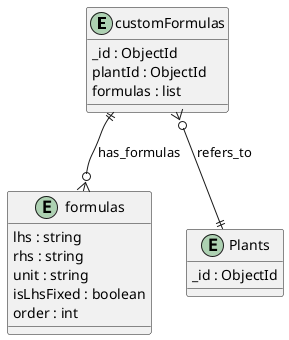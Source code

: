 @startuml customFormulas_Diagram

entity "customFormulas" as customFormulas {
  _id : ObjectId
  plantId : ObjectId
  formulas : list
}

entity "formulas" as formulas {
  lhs : string
  rhs : string
  unit : string
  isLhsFixed : boolean
  order : int
}


' Shared Plant entity
entity "Plants" as Plants {
  _id : ObjectId
}

' Relationships
customFormulas }o--|| Plants : refers_to
customFormulas ||--o{ formulas : has_formulas
@enduml